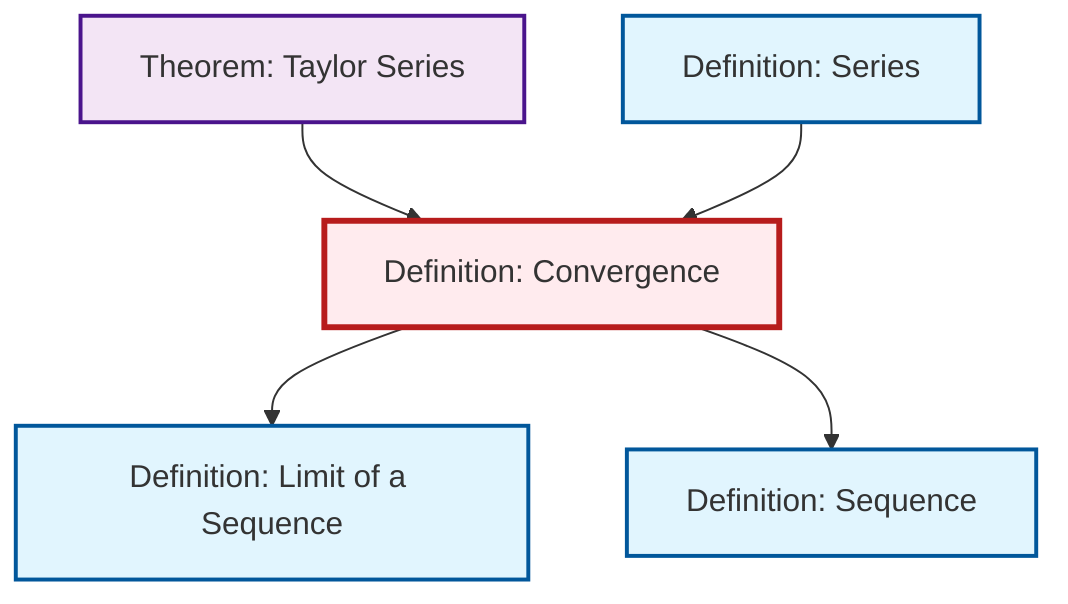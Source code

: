 graph TD
    classDef definition fill:#e1f5fe,stroke:#01579b,stroke-width:2px
    classDef theorem fill:#f3e5f5,stroke:#4a148c,stroke-width:2px
    classDef axiom fill:#fff3e0,stroke:#e65100,stroke-width:2px
    classDef example fill:#e8f5e9,stroke:#1b5e20,stroke-width:2px
    classDef current fill:#ffebee,stroke:#b71c1c,stroke-width:3px
    def-convergence["Definition: Convergence"]:::definition
    def-sequence["Definition: Sequence"]:::definition
    def-series["Definition: Series"]:::definition
    def-limit["Definition: Limit of a Sequence"]:::definition
    thm-taylor-series["Theorem: Taylor Series"]:::theorem
    def-convergence --> def-limit
    def-convergence --> def-sequence
    thm-taylor-series --> def-convergence
    def-series --> def-convergence
    class def-convergence current